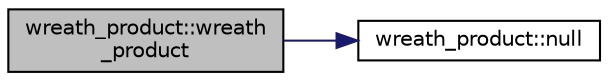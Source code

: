 digraph "wreath_product::wreath_product"
{
  edge [fontname="Helvetica",fontsize="10",labelfontname="Helvetica",labelfontsize="10"];
  node [fontname="Helvetica",fontsize="10",shape=record];
  rankdir="LR";
  Node0 [label="wreath_product::wreath\l_product",height=0.2,width=0.4,color="black", fillcolor="grey75", style="filled", fontcolor="black"];
  Node0 -> Node1 [color="midnightblue",fontsize="10",style="solid",fontname="Helvetica"];
  Node1 [label="wreath_product::null",height=0.2,width=0.4,color="black", fillcolor="white", style="filled",URL="$d8/dfa/classwreath__product.html#aede8d5359d395eda92f5ee5decb5b929"];
}
